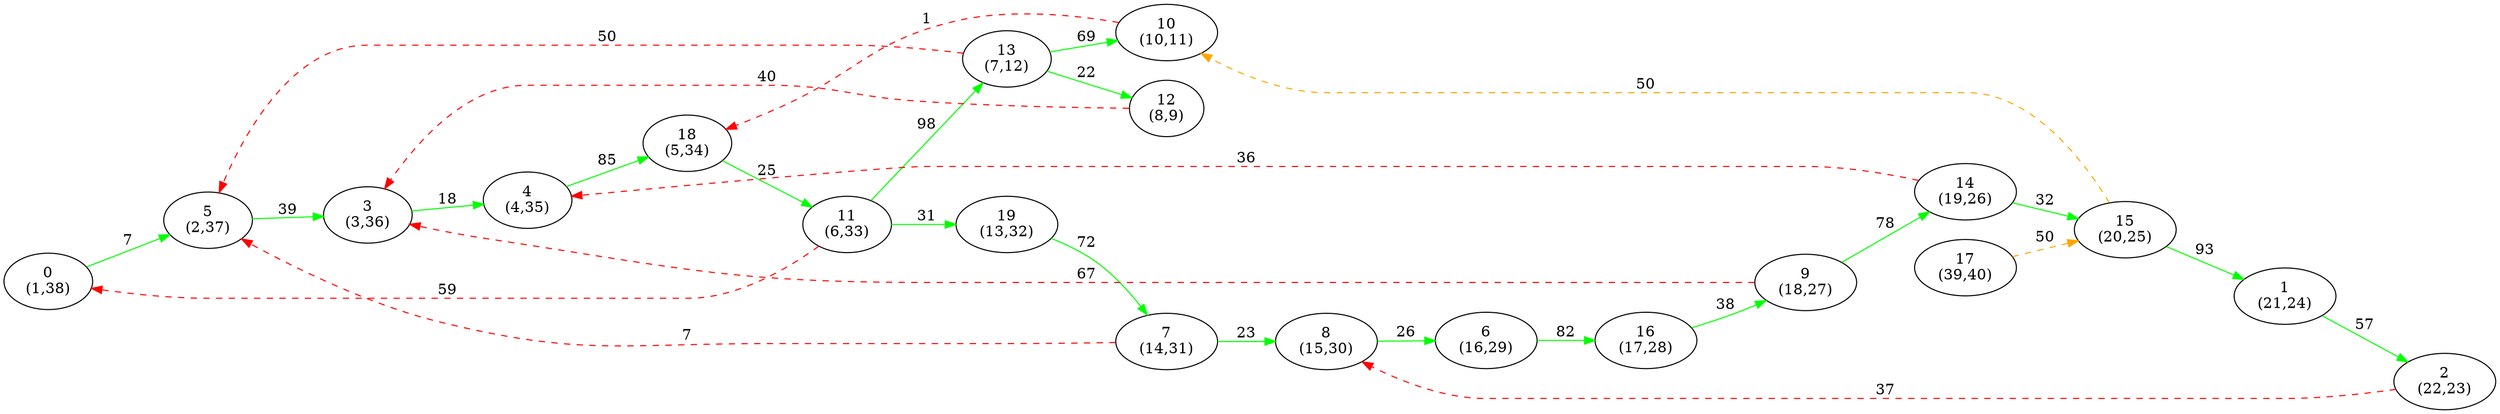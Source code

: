 digraph G {
ranksep = "equally";
rankdir = LR;
{rank = same; "0
(1,38)"; };
{rank = same; "5
(2,37)"; };
{rank = same; "3
(3,36)"; };
{rank = same; "4
(4,35)"; };
{rank = same; "18
(5,34)"; };
{rank = same; "11
(6,33)"; };
{rank = same; "13
(7,12)"; "19
(13,32)"; };
{rank = same; "12
(8,9)"; "10
(10,11)"; "7
(14,31)"; };
{rank = same; "8
(15,30)"; };
{rank = same; "6
(16,29)"; };
{rank = same; "16
(17,28)"; };
{rank = same; "9
(18,27)"; };
{rank = same; "14
(19,26)"; };
{rank = same; "15
(20,25)"; };
{rank = same; "1
(21,24)"; };
{rank = same; "2
(22,23)"; };
{rank = same; };
{rank = same; "17
(39,40)"; };
{rank = same; };
"0
(1,38)"->"5
(2,37)"[label="7" color = "green"];
"5
(2,37)"->"3
(3,36)"[label="39" color = "green"];
"3
(3,36)"->"4
(4,35)"[label="18" color = "green"];
"4
(4,35)"->"18
(5,34)"[label="85" color = "green"];
"18
(5,34)"->"11
(6,33)"[label="25" color = "green"];
"11
(6,33)"->"13
(7,12)"[label="98" color = "green"];
"11
(6,33)"->"19
(13,32)"[label="31" color = "green"];
"11
(6,33)"->"0
(1,38)"[label="59" color = "red" style = "dashed"];
"13
(7,12)"->"12
(8,9)"[label="22" color = "green"];
"13
(7,12)"->"10
(10,11)"[label="69" color = "green"];
"13
(7,12)"->"5
(2,37)"[label="50" color = "red" style = "dashed"];
"19
(13,32)"->"7
(14,31)"[label="72" color = "green"];
"12
(8,9)"->"3
(3,36)"[label="40" color = "red" style = "dashed"];
"10
(10,11)"->"18
(5,34)"[label="1" color = "red" style = "dashed"];
"7
(14,31)"->"8
(15,30)"[label="23" color = "green"];
"7
(14,31)"->"5
(2,37)"[label="7" color = "red" style = "dashed"];
"8
(15,30)"->"6
(16,29)"[label="26" color = "green"];
"6
(16,29)"->"16
(17,28)"[label="82" color = "green"];
"16
(17,28)"->"9
(18,27)"[label="38" color = "green"];
"9
(18,27)"->"14
(19,26)"[label="78" color = "green"];
"9
(18,27)"->"3
(3,36)"[label="67" color = "red" style = "dashed"];
"14
(19,26)"->"15
(20,25)"[label="32" color = "green"];
"14
(19,26)"->"4
(4,35)"[label="36" color = "red" style = "dashed"];
"15
(20,25)"->"10
(10,11)"[label="50" color = "orange" style = "dashed"];
"15
(20,25)"->"1
(21,24)"[label="93" color = "green"];
"1
(21,24)"->"2
(22,23)"[label="57" color = "green"];
"2
(22,23)"->"8
(15,30)"[label="37" color = "red" style = "dashed"];
"17
(39,40)"->"15
(20,25)"[label="50" color = "orange" style = "dashed"];
}
